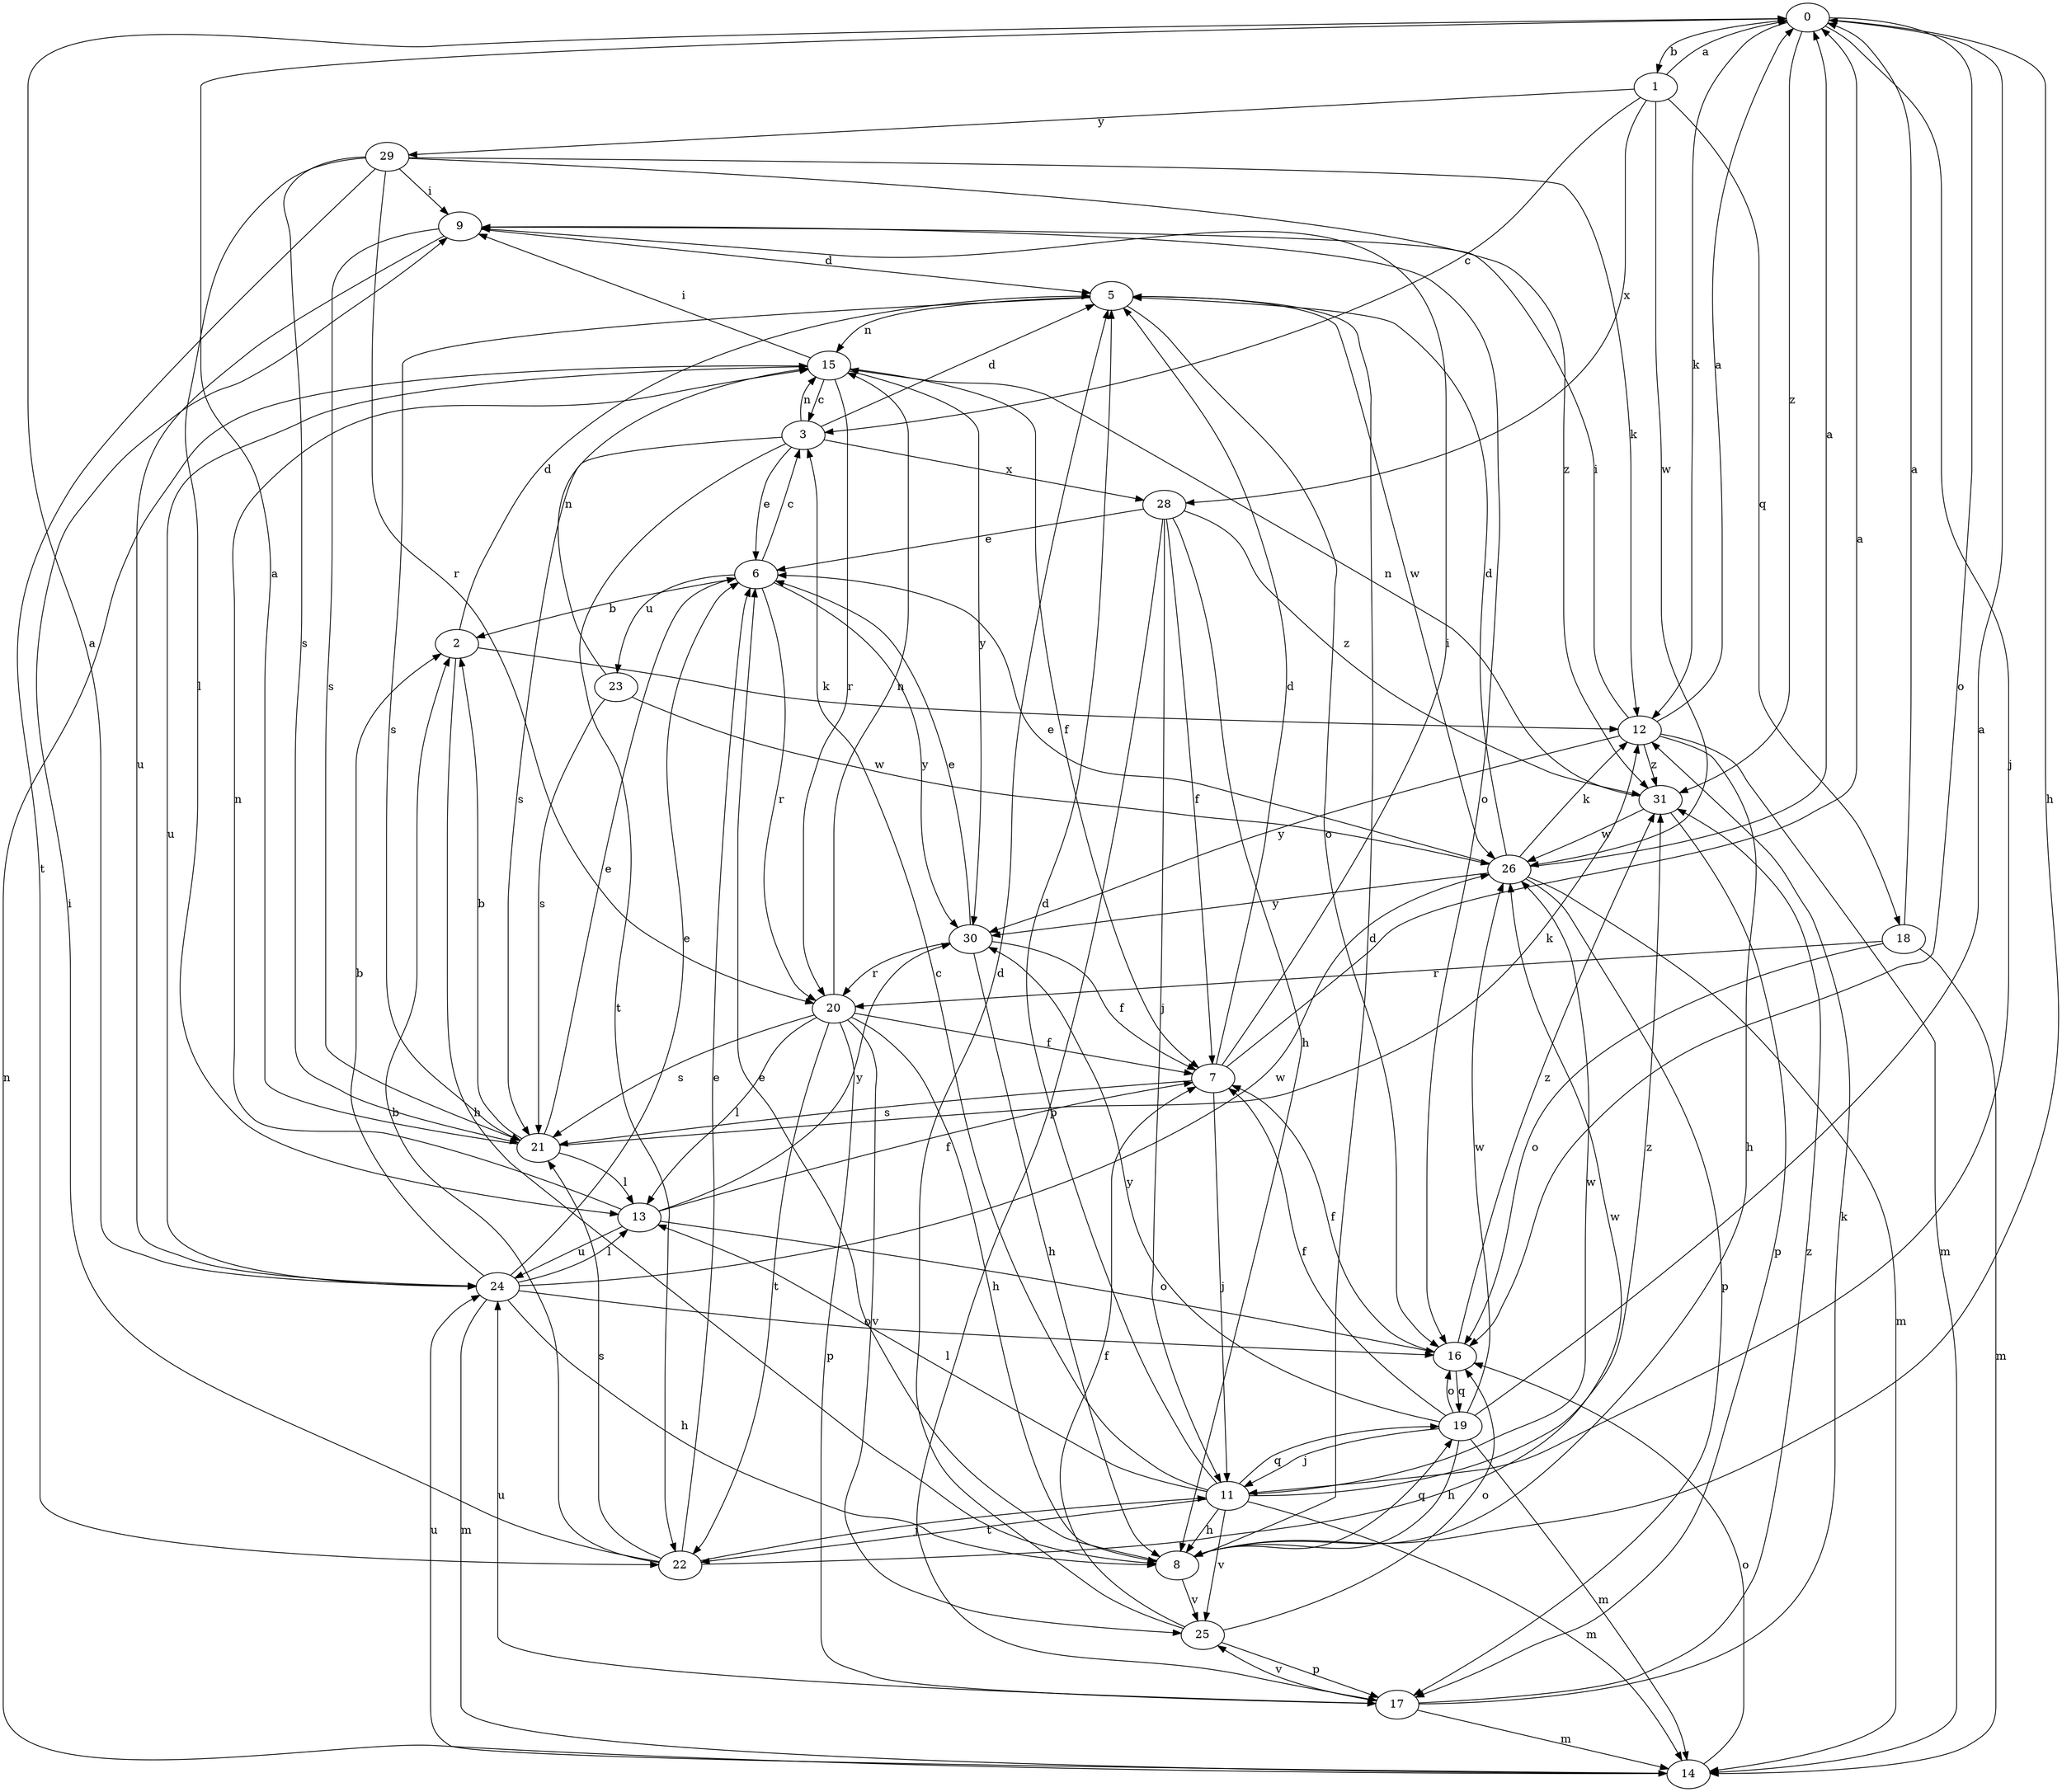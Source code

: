 strict digraph  {
0;
1;
2;
3;
5;
6;
7;
8;
9;
11;
12;
13;
14;
15;
16;
17;
18;
19;
20;
21;
22;
23;
24;
25;
26;
28;
29;
30;
31;
0 -> 1  [label=b];
0 -> 8  [label=h];
0 -> 11  [label=j];
0 -> 12  [label=k];
0 -> 16  [label=o];
0 -> 31  [label=z];
1 -> 0  [label=a];
1 -> 3  [label=c];
1 -> 18  [label=q];
1 -> 26  [label=w];
1 -> 28  [label=x];
1 -> 29  [label=y];
2 -> 5  [label=d];
2 -> 8  [label=h];
2 -> 12  [label=k];
3 -> 5  [label=d];
3 -> 6  [label=e];
3 -> 15  [label=n];
3 -> 21  [label=s];
3 -> 22  [label=t];
3 -> 28  [label=x];
5 -> 15  [label=n];
5 -> 16  [label=o];
5 -> 21  [label=s];
5 -> 26  [label=w];
6 -> 2  [label=b];
6 -> 3  [label=c];
6 -> 20  [label=r];
6 -> 23  [label=u];
6 -> 30  [label=y];
7 -> 0  [label=a];
7 -> 5  [label=d];
7 -> 9  [label=i];
7 -> 11  [label=j];
7 -> 21  [label=s];
8 -> 5  [label=d];
8 -> 6  [label=e];
8 -> 19  [label=q];
8 -> 25  [label=v];
9 -> 5  [label=d];
9 -> 16  [label=o];
9 -> 21  [label=s];
9 -> 24  [label=u];
11 -> 3  [label=c];
11 -> 5  [label=d];
11 -> 8  [label=h];
11 -> 13  [label=l];
11 -> 14  [label=m];
11 -> 19  [label=q];
11 -> 22  [label=t];
11 -> 25  [label=v];
11 -> 26  [label=w];
11 -> 31  [label=z];
12 -> 0  [label=a];
12 -> 8  [label=h];
12 -> 9  [label=i];
12 -> 14  [label=m];
12 -> 30  [label=y];
12 -> 31  [label=z];
13 -> 7  [label=f];
13 -> 15  [label=n];
13 -> 16  [label=o];
13 -> 24  [label=u];
13 -> 30  [label=y];
14 -> 15  [label=n];
14 -> 16  [label=o];
14 -> 24  [label=u];
15 -> 3  [label=c];
15 -> 7  [label=f];
15 -> 9  [label=i];
15 -> 20  [label=r];
15 -> 24  [label=u];
15 -> 30  [label=y];
16 -> 7  [label=f];
16 -> 19  [label=q];
16 -> 31  [label=z];
17 -> 12  [label=k];
17 -> 14  [label=m];
17 -> 24  [label=u];
17 -> 25  [label=v];
17 -> 31  [label=z];
18 -> 0  [label=a];
18 -> 14  [label=m];
18 -> 16  [label=o];
18 -> 20  [label=r];
19 -> 0  [label=a];
19 -> 7  [label=f];
19 -> 8  [label=h];
19 -> 11  [label=j];
19 -> 14  [label=m];
19 -> 16  [label=o];
19 -> 26  [label=w];
19 -> 30  [label=y];
20 -> 7  [label=f];
20 -> 8  [label=h];
20 -> 13  [label=l];
20 -> 15  [label=n];
20 -> 17  [label=p];
20 -> 21  [label=s];
20 -> 22  [label=t];
20 -> 25  [label=v];
21 -> 0  [label=a];
21 -> 2  [label=b];
21 -> 6  [label=e];
21 -> 12  [label=k];
21 -> 13  [label=l];
22 -> 2  [label=b];
22 -> 6  [label=e];
22 -> 9  [label=i];
22 -> 11  [label=j];
22 -> 21  [label=s];
22 -> 26  [label=w];
23 -> 15  [label=n];
23 -> 21  [label=s];
23 -> 26  [label=w];
24 -> 0  [label=a];
24 -> 2  [label=b];
24 -> 6  [label=e];
24 -> 8  [label=h];
24 -> 13  [label=l];
24 -> 14  [label=m];
24 -> 16  [label=o];
24 -> 26  [label=w];
25 -> 5  [label=d];
25 -> 7  [label=f];
25 -> 16  [label=o];
25 -> 17  [label=p];
26 -> 0  [label=a];
26 -> 5  [label=d];
26 -> 6  [label=e];
26 -> 12  [label=k];
26 -> 14  [label=m];
26 -> 17  [label=p];
26 -> 30  [label=y];
28 -> 6  [label=e];
28 -> 7  [label=f];
28 -> 8  [label=h];
28 -> 11  [label=j];
28 -> 17  [label=p];
28 -> 31  [label=z];
29 -> 9  [label=i];
29 -> 12  [label=k];
29 -> 13  [label=l];
29 -> 20  [label=r];
29 -> 21  [label=s];
29 -> 22  [label=t];
29 -> 31  [label=z];
30 -> 6  [label=e];
30 -> 7  [label=f];
30 -> 8  [label=h];
30 -> 20  [label=r];
31 -> 15  [label=n];
31 -> 17  [label=p];
31 -> 26  [label=w];
}
